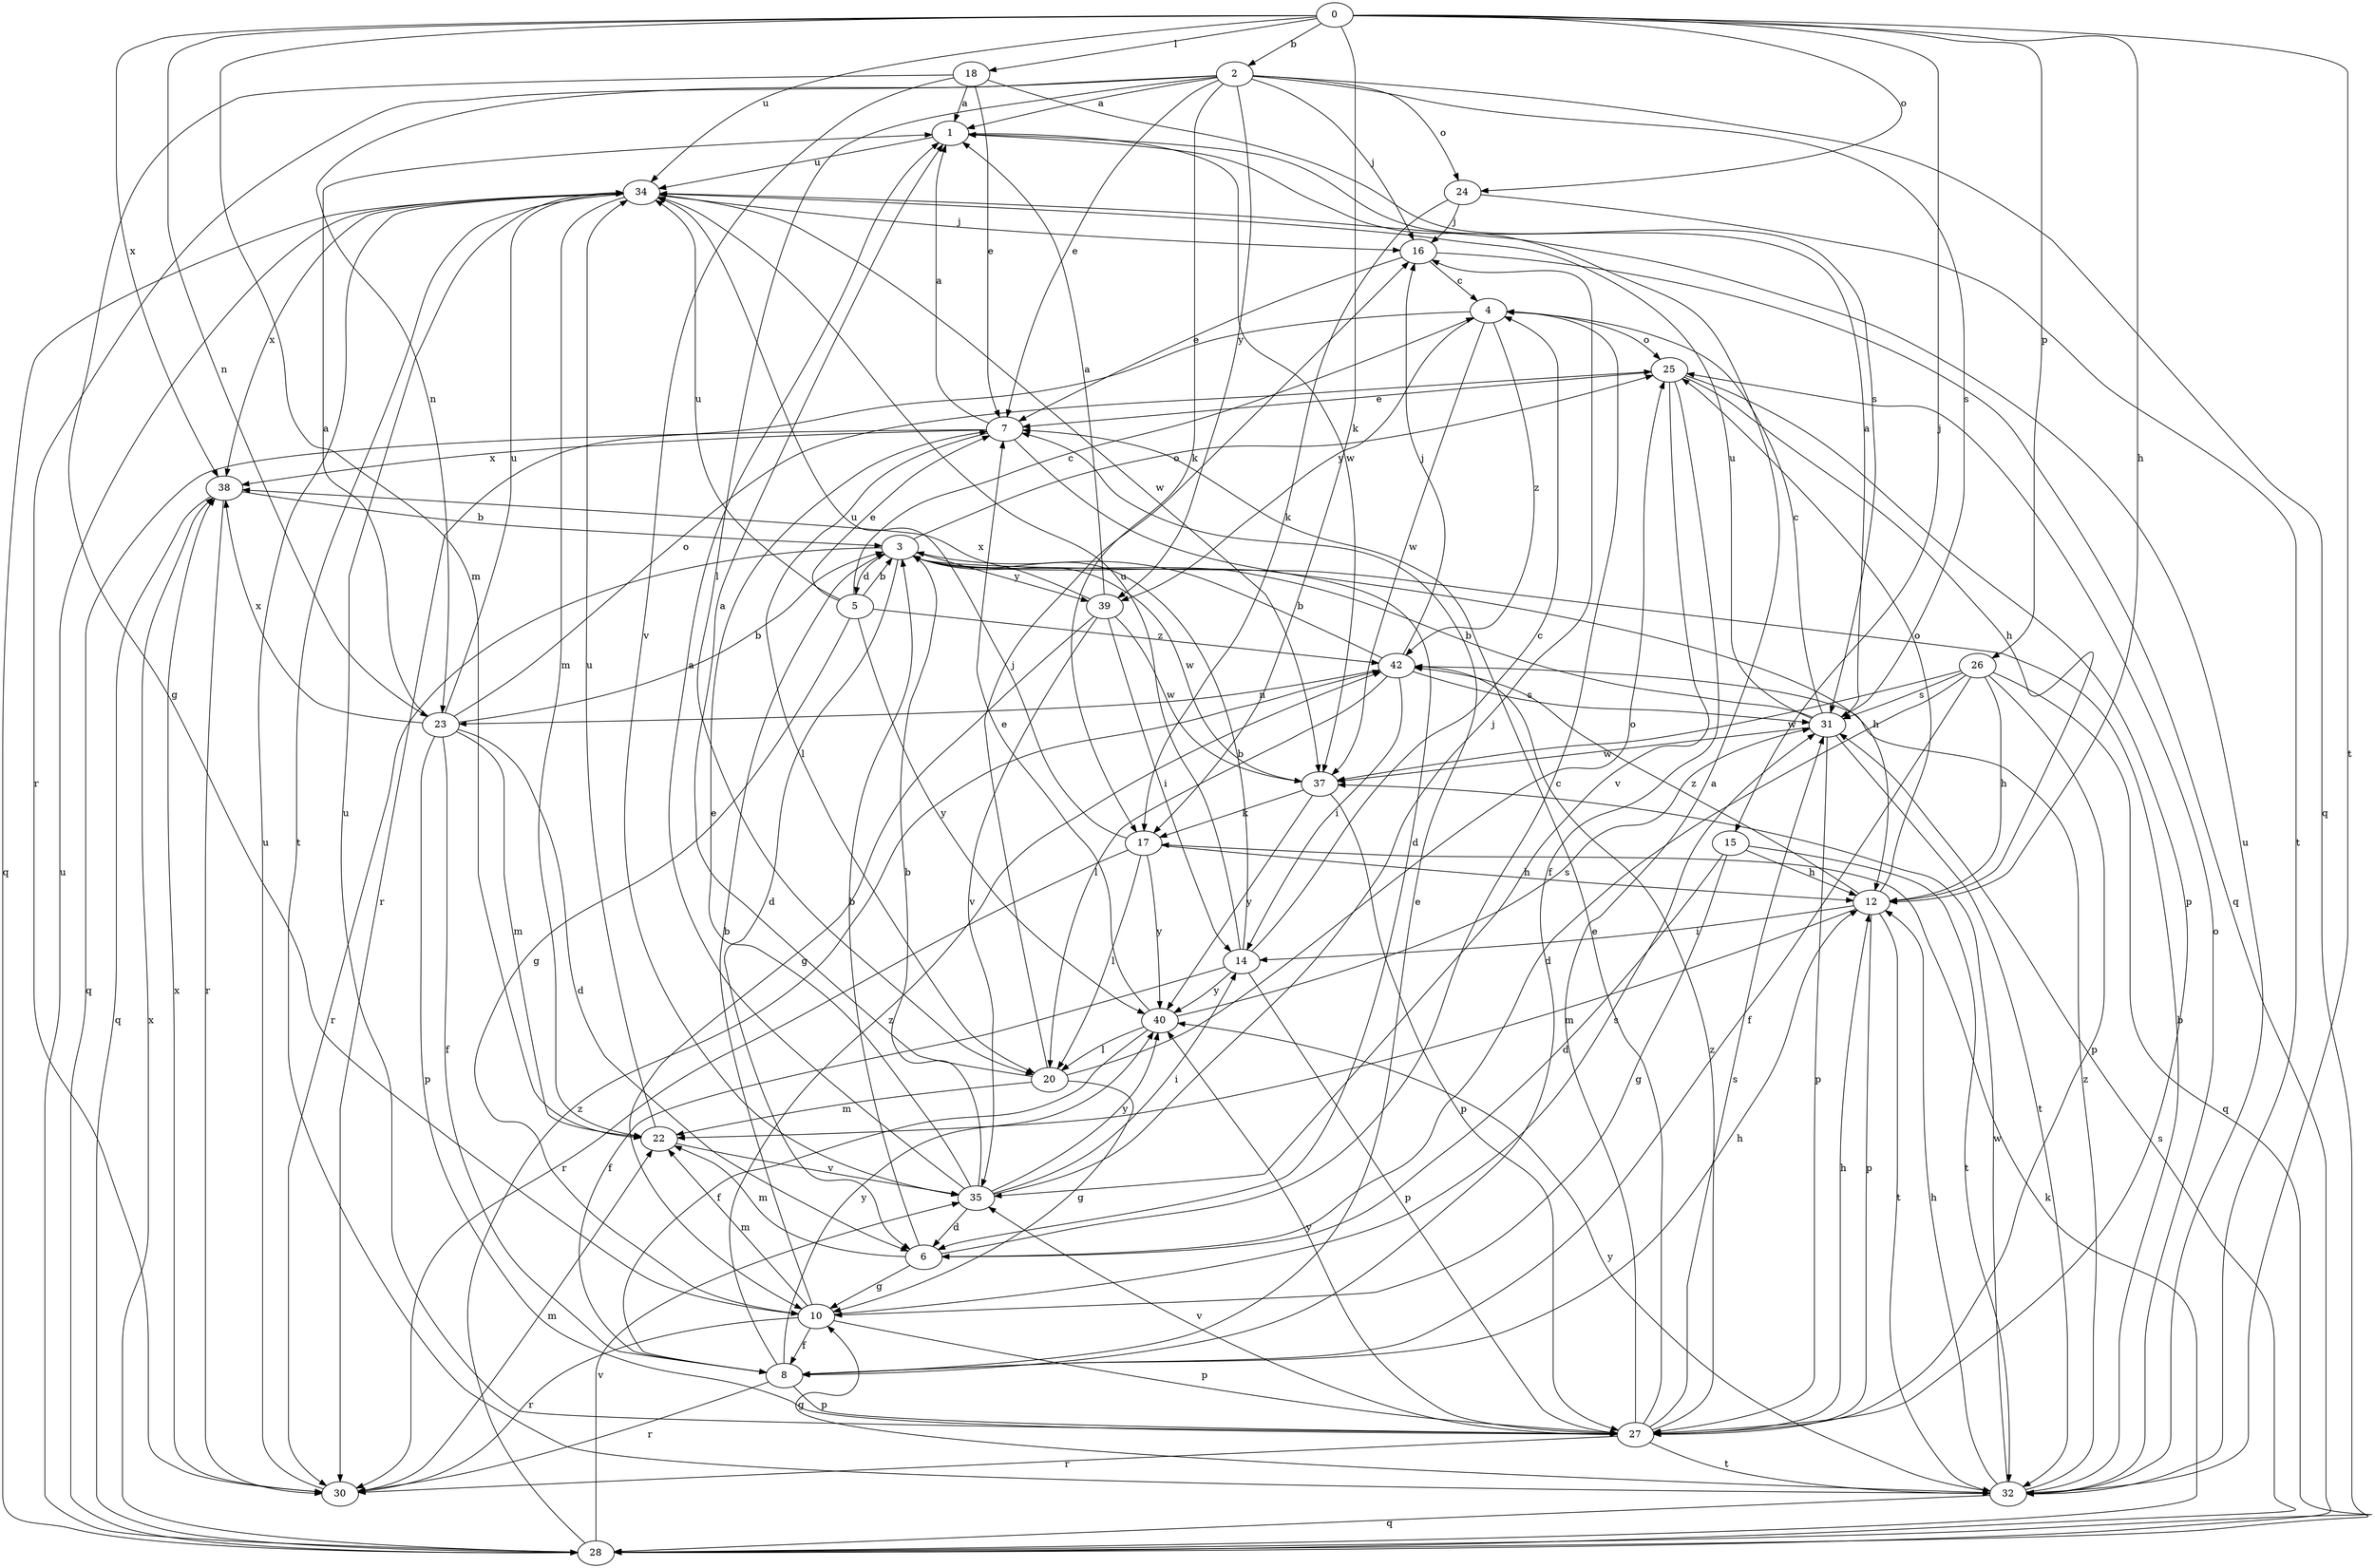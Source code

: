 strict digraph  {
0;
1;
2;
3;
4;
5;
6;
7;
8;
10;
12;
14;
15;
16;
17;
18;
20;
22;
23;
24;
25;
26;
27;
28;
30;
31;
32;
34;
35;
37;
38;
39;
40;
42;
0 -> 2  [label=b];
0 -> 12  [label=h];
0 -> 15  [label=j];
0 -> 17  [label=k];
0 -> 18  [label=l];
0 -> 22  [label=m];
0 -> 23  [label=n];
0 -> 24  [label=o];
0 -> 26  [label=p];
0 -> 32  [label=t];
0 -> 34  [label=u];
0 -> 38  [label=x];
1 -> 34  [label=u];
1 -> 37  [label=w];
2 -> 1  [label=a];
2 -> 7  [label=e];
2 -> 16  [label=j];
2 -> 17  [label=k];
2 -> 20  [label=l];
2 -> 23  [label=n];
2 -> 24  [label=o];
2 -> 28  [label=q];
2 -> 30  [label=r];
2 -> 31  [label=s];
2 -> 39  [label=y];
3 -> 5  [label=d];
3 -> 6  [label=d];
3 -> 12  [label=h];
3 -> 25  [label=o];
3 -> 30  [label=r];
3 -> 37  [label=w];
3 -> 39  [label=y];
4 -> 25  [label=o];
4 -> 30  [label=r];
4 -> 37  [label=w];
4 -> 39  [label=y];
4 -> 42  [label=z];
5 -> 3  [label=b];
5 -> 4  [label=c];
5 -> 7  [label=e];
5 -> 10  [label=g];
5 -> 34  [label=u];
5 -> 40  [label=y];
5 -> 42  [label=z];
6 -> 3  [label=b];
6 -> 4  [label=c];
6 -> 10  [label=g];
6 -> 22  [label=m];
7 -> 1  [label=a];
7 -> 6  [label=d];
7 -> 20  [label=l];
7 -> 28  [label=q];
7 -> 38  [label=x];
8 -> 7  [label=e];
8 -> 12  [label=h];
8 -> 27  [label=p];
8 -> 30  [label=r];
8 -> 40  [label=y];
8 -> 42  [label=z];
10 -> 3  [label=b];
10 -> 8  [label=f];
10 -> 22  [label=m];
10 -> 27  [label=p];
10 -> 30  [label=r];
10 -> 31  [label=s];
12 -> 14  [label=i];
12 -> 22  [label=m];
12 -> 25  [label=o];
12 -> 27  [label=p];
12 -> 32  [label=t];
12 -> 42  [label=z];
14 -> 3  [label=b];
14 -> 4  [label=c];
14 -> 8  [label=f];
14 -> 27  [label=p];
14 -> 34  [label=u];
14 -> 40  [label=y];
15 -> 6  [label=d];
15 -> 10  [label=g];
15 -> 12  [label=h];
15 -> 32  [label=t];
16 -> 4  [label=c];
16 -> 7  [label=e];
16 -> 28  [label=q];
17 -> 12  [label=h];
17 -> 20  [label=l];
17 -> 30  [label=r];
17 -> 34  [label=u];
17 -> 40  [label=y];
18 -> 1  [label=a];
18 -> 7  [label=e];
18 -> 10  [label=g];
18 -> 31  [label=s];
18 -> 35  [label=v];
20 -> 1  [label=a];
20 -> 10  [label=g];
20 -> 16  [label=j];
20 -> 22  [label=m];
20 -> 25  [label=o];
22 -> 34  [label=u];
22 -> 35  [label=v];
23 -> 1  [label=a];
23 -> 3  [label=b];
23 -> 6  [label=d];
23 -> 8  [label=f];
23 -> 22  [label=m];
23 -> 25  [label=o];
23 -> 27  [label=p];
23 -> 34  [label=u];
23 -> 38  [label=x];
24 -> 16  [label=j];
24 -> 17  [label=k];
24 -> 32  [label=t];
25 -> 7  [label=e];
25 -> 8  [label=f];
25 -> 12  [label=h];
25 -> 27  [label=p];
25 -> 35  [label=v];
26 -> 6  [label=d];
26 -> 8  [label=f];
26 -> 12  [label=h];
26 -> 27  [label=p];
26 -> 28  [label=q];
26 -> 31  [label=s];
26 -> 37  [label=w];
27 -> 1  [label=a];
27 -> 7  [label=e];
27 -> 12  [label=h];
27 -> 30  [label=r];
27 -> 31  [label=s];
27 -> 32  [label=t];
27 -> 34  [label=u];
27 -> 35  [label=v];
27 -> 40  [label=y];
27 -> 42  [label=z];
28 -> 17  [label=k];
28 -> 31  [label=s];
28 -> 34  [label=u];
28 -> 35  [label=v];
28 -> 38  [label=x];
28 -> 42  [label=z];
30 -> 22  [label=m];
30 -> 34  [label=u];
30 -> 38  [label=x];
31 -> 1  [label=a];
31 -> 3  [label=b];
31 -> 4  [label=c];
31 -> 27  [label=p];
31 -> 32  [label=t];
31 -> 34  [label=u];
31 -> 37  [label=w];
32 -> 3  [label=b];
32 -> 10  [label=g];
32 -> 12  [label=h];
32 -> 25  [label=o];
32 -> 28  [label=q];
32 -> 34  [label=u];
32 -> 37  [label=w];
32 -> 40  [label=y];
32 -> 42  [label=z];
34 -> 16  [label=j];
34 -> 22  [label=m];
34 -> 28  [label=q];
34 -> 32  [label=t];
34 -> 37  [label=w];
34 -> 38  [label=x];
35 -> 1  [label=a];
35 -> 3  [label=b];
35 -> 6  [label=d];
35 -> 7  [label=e];
35 -> 14  [label=i];
35 -> 16  [label=j];
35 -> 40  [label=y];
37 -> 17  [label=k];
37 -> 27  [label=p];
37 -> 40  [label=y];
38 -> 3  [label=b];
38 -> 28  [label=q];
38 -> 30  [label=r];
39 -> 1  [label=a];
39 -> 10  [label=g];
39 -> 14  [label=i];
39 -> 35  [label=v];
39 -> 37  [label=w];
39 -> 38  [label=x];
40 -> 7  [label=e];
40 -> 8  [label=f];
40 -> 20  [label=l];
40 -> 31  [label=s];
42 -> 3  [label=b];
42 -> 14  [label=i];
42 -> 16  [label=j];
42 -> 20  [label=l];
42 -> 23  [label=n];
42 -> 31  [label=s];
}
